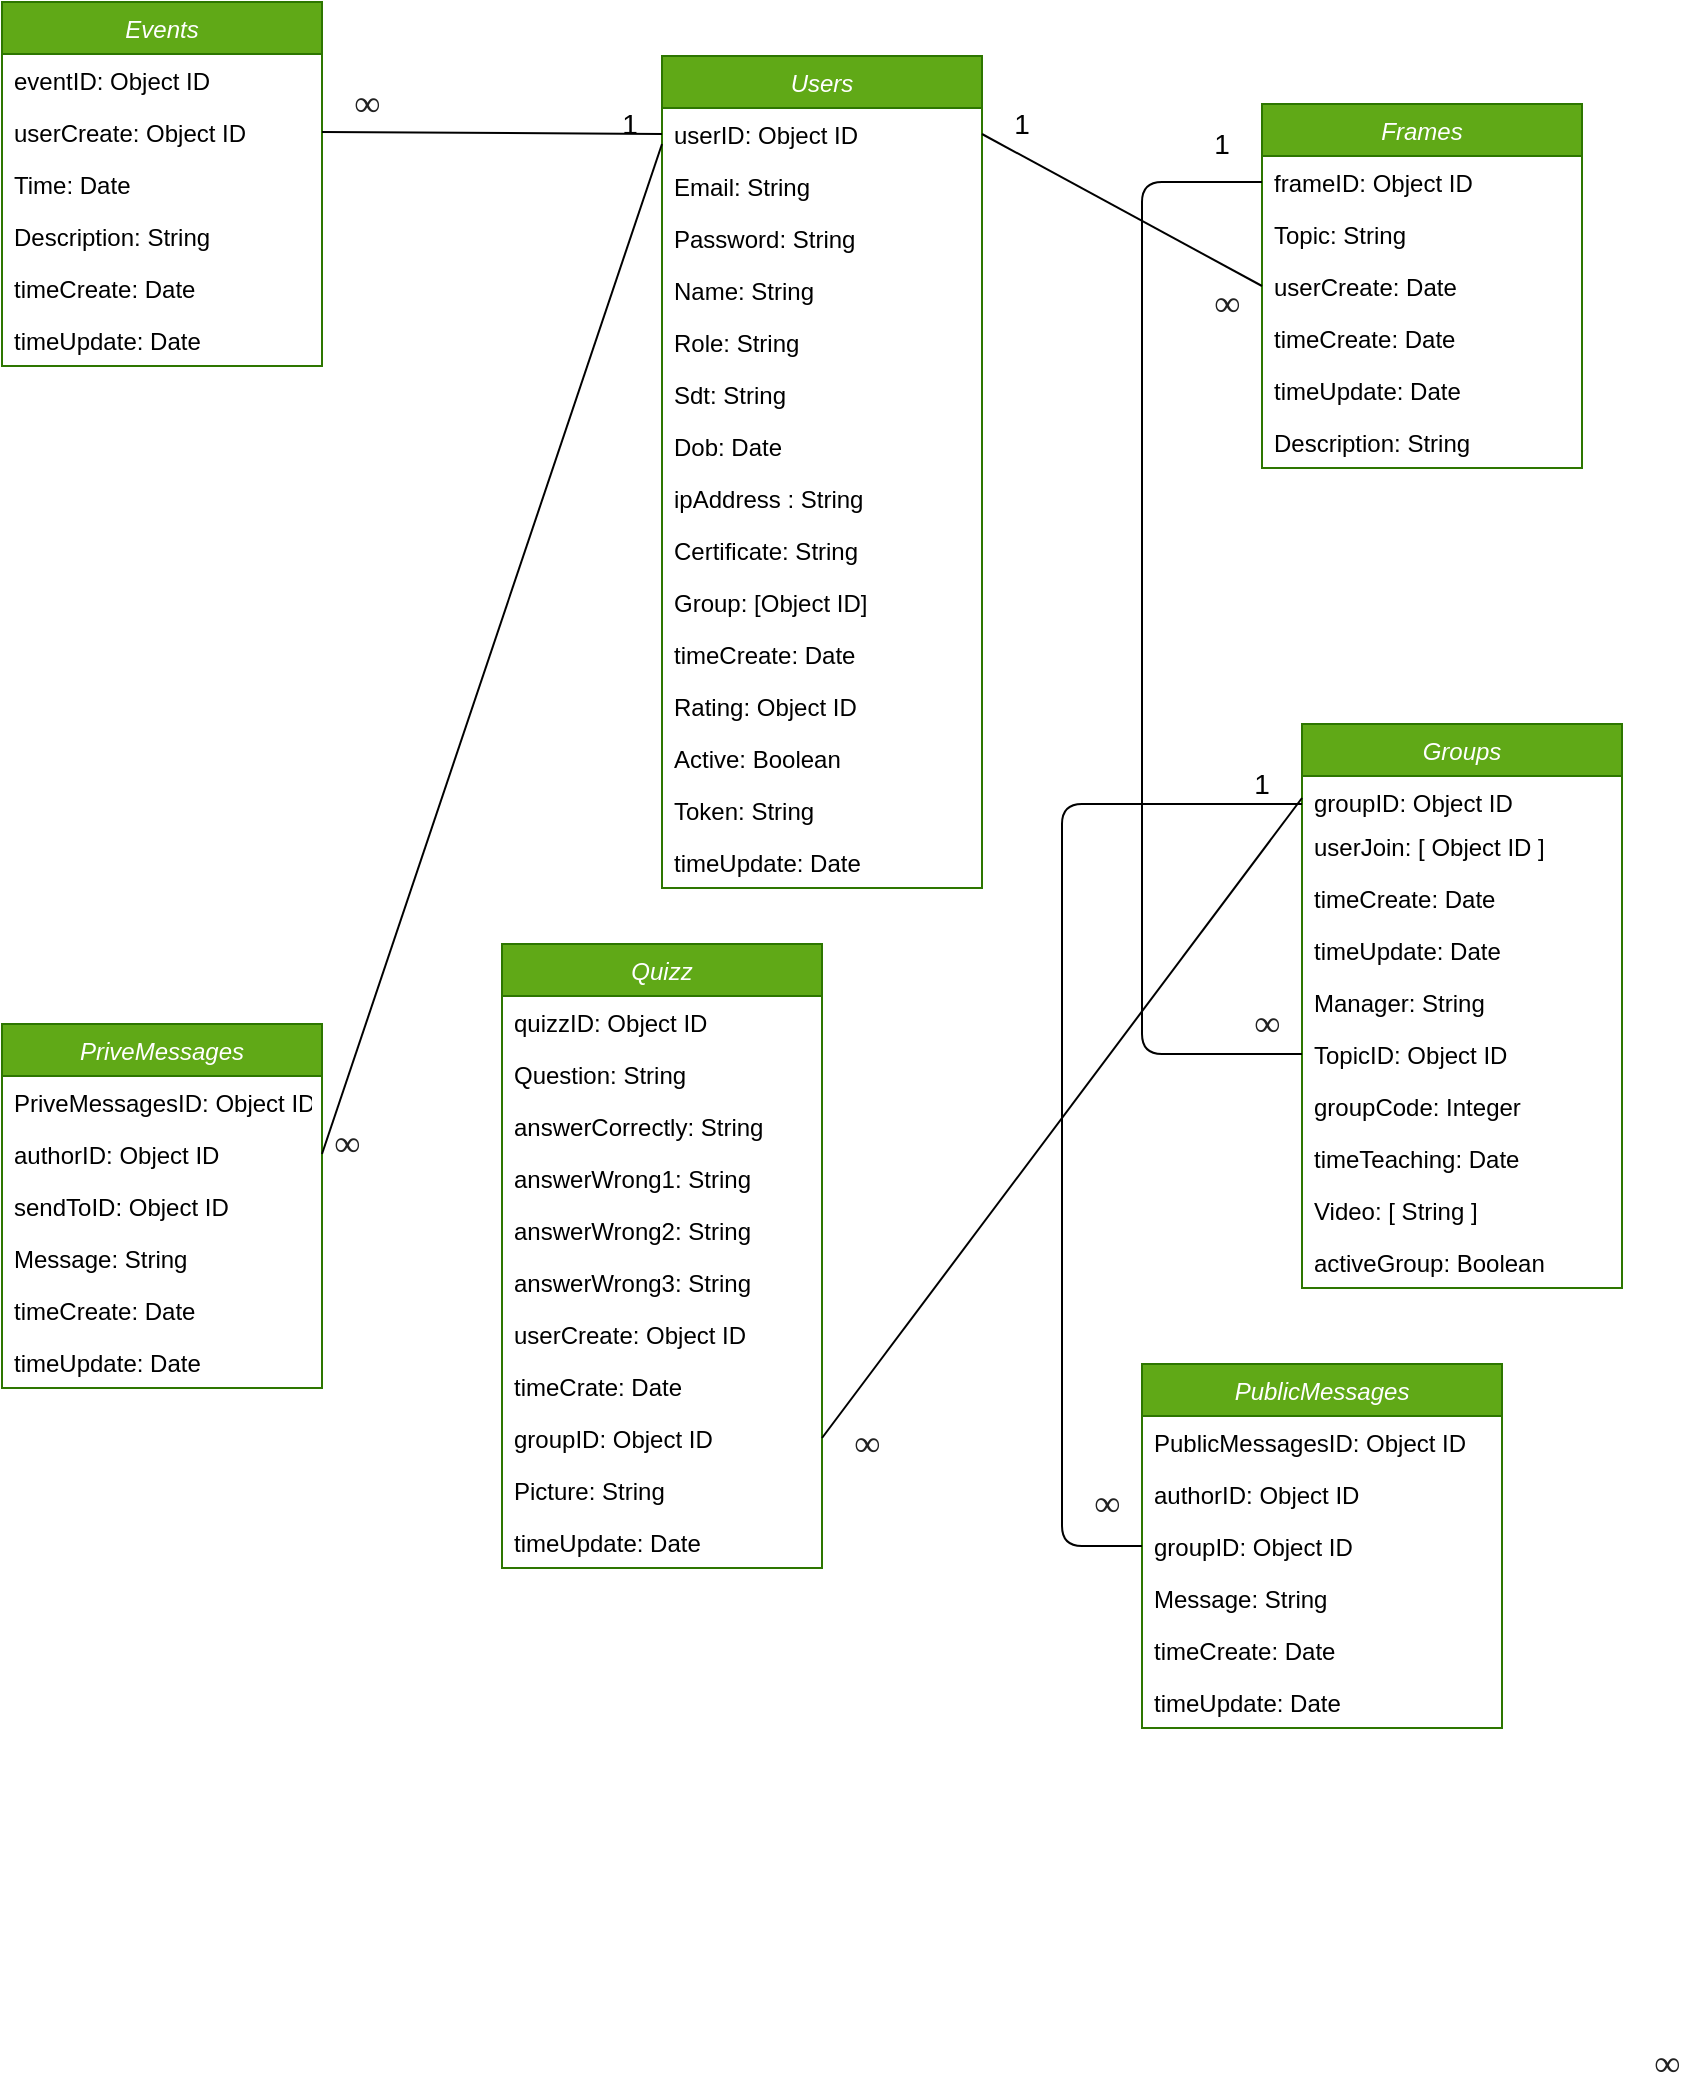 <mxfile version="14.4.4" type="github">
  <diagram id="C5RBs43oDa-KdzZeNtuy" name="Page-1">
    <mxGraphModel dx="868" dy="1651" grid="1" gridSize="10" guides="1" tooltips="1" connect="1" arrows="1" fold="1" page="1" pageScale="1" pageWidth="827" pageHeight="1169" math="0" shadow="0">
      <root>
        <mxCell id="WIyWlLk6GJQsqaUBKTNV-0" />
        <mxCell id="WIyWlLk6GJQsqaUBKTNV-1" parent="WIyWlLk6GJQsqaUBKTNV-0" />
        <mxCell id="zkfFHV4jXpPFQw0GAbJ--0" value="Users" style="swimlane;fontStyle=2;align=center;verticalAlign=top;childLayout=stackLayout;horizontal=1;startSize=26;horizontalStack=0;resizeParent=1;resizeLast=0;collapsible=1;marginBottom=0;rounded=0;shadow=0;strokeWidth=1;fillColor=#60a917;strokeColor=#2D7600;fontColor=#ffffff;" parent="WIyWlLk6GJQsqaUBKTNV-1" vertex="1">
          <mxGeometry x="430" y="-484" width="160" height="416" as="geometry">
            <mxRectangle x="230" y="140" width="160" height="26" as="alternateBounds" />
          </mxGeometry>
        </mxCell>
        <mxCell id="DKX2sRa082bbhXVmn_DM-65" value="userID: Object ID" style="text;align=left;verticalAlign=top;spacingLeft=4;spacingRight=4;overflow=hidden;rotatable=0;points=[[0,0.5],[1,0.5]];portConstraint=eastwest;rounded=0;shadow=0;html=0;" parent="zkfFHV4jXpPFQw0GAbJ--0" vertex="1">
          <mxGeometry y="26" width="160" height="26" as="geometry" />
        </mxCell>
        <mxCell id="DKX2sRa082bbhXVmn_DM-53" value="Email: String" style="text;align=left;verticalAlign=top;spacingLeft=4;spacingRight=4;overflow=hidden;rotatable=0;points=[[0,0.5],[1,0.5]];portConstraint=eastwest;" parent="zkfFHV4jXpPFQw0GAbJ--0" vertex="1">
          <mxGeometry y="52" width="160" height="26" as="geometry" />
        </mxCell>
        <mxCell id="DKX2sRa082bbhXVmn_DM-54" value="Password: String" style="text;align=left;verticalAlign=top;spacingLeft=4;spacingRight=4;overflow=hidden;rotatable=0;points=[[0,0.5],[1,0.5]];portConstraint=eastwest;rounded=0;shadow=0;html=0;" parent="zkfFHV4jXpPFQw0GAbJ--0" vertex="1">
          <mxGeometry y="78" width="160" height="26" as="geometry" />
        </mxCell>
        <mxCell id="DKX2sRa082bbhXVmn_DM-55" value="Name: String" style="text;align=left;verticalAlign=top;spacingLeft=4;spacingRight=4;overflow=hidden;rotatable=0;points=[[0,0.5],[1,0.5]];portConstraint=eastwest;rounded=0;shadow=0;html=0;" parent="zkfFHV4jXpPFQw0GAbJ--0" vertex="1">
          <mxGeometry y="104" width="160" height="26" as="geometry" />
        </mxCell>
        <mxCell id="DKX2sRa082bbhXVmn_DM-57" value="Role: String" style="text;align=left;verticalAlign=top;spacingLeft=4;spacingRight=4;overflow=hidden;rotatable=0;points=[[0,0.5],[1,0.5]];portConstraint=eastwest;" parent="zkfFHV4jXpPFQw0GAbJ--0" vertex="1">
          <mxGeometry y="130" width="160" height="26" as="geometry" />
        </mxCell>
        <mxCell id="DKX2sRa082bbhXVmn_DM-58" value="Sdt: String" style="text;align=left;verticalAlign=top;spacingLeft=4;spacingRight=4;overflow=hidden;rotatable=0;points=[[0,0.5],[1,0.5]];portConstraint=eastwest;" parent="zkfFHV4jXpPFQw0GAbJ--0" vertex="1">
          <mxGeometry y="156" width="160" height="26" as="geometry" />
        </mxCell>
        <mxCell id="DKX2sRa082bbhXVmn_DM-56" value="Dob: Date" style="text;align=left;verticalAlign=top;spacingLeft=4;spacingRight=4;overflow=hidden;rotatable=0;points=[[0,0.5],[1,0.5]];portConstraint=eastwest;" parent="zkfFHV4jXpPFQw0GAbJ--0" vertex="1">
          <mxGeometry y="182" width="160" height="26" as="geometry" />
        </mxCell>
        <mxCell id="DKX2sRa082bbhXVmn_DM-62" value="ipAddress : String" style="text;align=left;verticalAlign=top;spacingLeft=4;spacingRight=4;overflow=hidden;rotatable=0;points=[[0,0.5],[1,0.5]];portConstraint=eastwest;" parent="zkfFHV4jXpPFQw0GAbJ--0" vertex="1">
          <mxGeometry y="208" width="160" height="26" as="geometry" />
        </mxCell>
        <mxCell id="DKX2sRa082bbhXVmn_DM-64" value="Certificate: String" style="text;align=left;verticalAlign=top;spacingLeft=4;spacingRight=4;overflow=hidden;rotatable=0;points=[[0,0.5],[1,0.5]];portConstraint=eastwest;" parent="zkfFHV4jXpPFQw0GAbJ--0" vertex="1">
          <mxGeometry y="234" width="160" height="26" as="geometry" />
        </mxCell>
        <mxCell id="DKX2sRa082bbhXVmn_DM-61" value="Group: [Object ID]" style="text;align=left;verticalAlign=top;spacingLeft=4;spacingRight=4;overflow=hidden;rotatable=0;points=[[0,0.5],[1,0.5]];portConstraint=eastwest;" parent="zkfFHV4jXpPFQw0GAbJ--0" vertex="1">
          <mxGeometry y="260" width="160" height="26" as="geometry" />
        </mxCell>
        <mxCell id="DKX2sRa082bbhXVmn_DM-60" value="timeCreate: Date" style="text;align=left;verticalAlign=top;spacingLeft=4;spacingRight=4;overflow=hidden;rotatable=0;points=[[0,0.5],[1,0.5]];portConstraint=eastwest;" parent="zkfFHV4jXpPFQw0GAbJ--0" vertex="1">
          <mxGeometry y="286" width="160" height="26" as="geometry" />
        </mxCell>
        <mxCell id="DKX2sRa082bbhXVmn_DM-59" value="Rating: Object ID" style="text;align=left;verticalAlign=top;spacingLeft=4;spacingRight=4;overflow=hidden;rotatable=0;points=[[0,0.5],[1,0.5]];portConstraint=eastwest;" parent="zkfFHV4jXpPFQw0GAbJ--0" vertex="1">
          <mxGeometry y="312" width="160" height="26" as="geometry" />
        </mxCell>
        <mxCell id="DKX2sRa082bbhXVmn_DM-63" value="Active: Boolean" style="text;align=left;verticalAlign=top;spacingLeft=4;spacingRight=4;overflow=hidden;rotatable=0;points=[[0,0.5],[1,0.5]];portConstraint=eastwest;" parent="zkfFHV4jXpPFQw0GAbJ--0" vertex="1">
          <mxGeometry y="338" width="160" height="26" as="geometry" />
        </mxCell>
        <mxCell id="DKX2sRa082bbhXVmn_DM-79" value="Token: String" style="text;align=left;verticalAlign=top;spacingLeft=4;spacingRight=4;overflow=hidden;rotatable=0;points=[[0,0.5],[1,0.5]];portConstraint=eastwest;" parent="zkfFHV4jXpPFQw0GAbJ--0" vertex="1">
          <mxGeometry y="364" width="160" height="26" as="geometry" />
        </mxCell>
        <mxCell id="DkQtx-VCRcEFghvxK7rK-5" value="timeUpdate: Date" style="text;align=left;verticalAlign=top;spacingLeft=4;spacingRight=4;overflow=hidden;rotatable=0;points=[[0,0.5],[1,0.5]];portConstraint=eastwest;" parent="zkfFHV4jXpPFQw0GAbJ--0" vertex="1">
          <mxGeometry y="390" width="160" height="26" as="geometry" />
        </mxCell>
        <mxCell id="UrgilbvB2V-cs7pQ--tz-33" value="Quizz" style="swimlane;fontStyle=2;align=center;verticalAlign=top;childLayout=stackLayout;horizontal=1;startSize=26;horizontalStack=0;resizeParent=1;resizeLast=0;collapsible=1;marginBottom=0;rounded=0;shadow=0;strokeWidth=1;fillColor=#60a917;strokeColor=#2D7600;fontColor=#ffffff;" parent="WIyWlLk6GJQsqaUBKTNV-1" vertex="1">
          <mxGeometry x="350" y="-40" width="160" height="312" as="geometry">
            <mxRectangle x="230" y="140" width="160" height="26" as="alternateBounds" />
          </mxGeometry>
        </mxCell>
        <mxCell id="DKX2sRa082bbhXVmn_DM-69" value="quizzID: Object ID" style="text;align=left;verticalAlign=top;spacingLeft=4;spacingRight=4;overflow=hidden;rotatable=0;points=[[0,0.5],[1,0.5]];portConstraint=eastwest;" parent="UrgilbvB2V-cs7pQ--tz-33" vertex="1">
          <mxGeometry y="26" width="160" height="26" as="geometry" />
        </mxCell>
        <mxCell id="UrgilbvB2V-cs7pQ--tz-34" value="Question: String" style="text;align=left;verticalAlign=top;spacingLeft=4;spacingRight=4;overflow=hidden;rotatable=0;points=[[0,0.5],[1,0.5]];portConstraint=eastwest;" parent="UrgilbvB2V-cs7pQ--tz-33" vertex="1">
          <mxGeometry y="52" width="160" height="26" as="geometry" />
        </mxCell>
        <mxCell id="UrgilbvB2V-cs7pQ--tz-35" value="answerCorrectly: String" style="text;align=left;verticalAlign=top;spacingLeft=4;spacingRight=4;overflow=hidden;rotatable=0;points=[[0,0.5],[1,0.5]];portConstraint=eastwest;rounded=0;shadow=0;html=0;" parent="UrgilbvB2V-cs7pQ--tz-33" vertex="1">
          <mxGeometry y="78" width="160" height="26" as="geometry" />
        </mxCell>
        <mxCell id="UrgilbvB2V-cs7pQ--tz-36" value="answerWrong1: String" style="text;align=left;verticalAlign=top;spacingLeft=4;spacingRight=4;overflow=hidden;rotatable=0;points=[[0,0.5],[1,0.5]];portConstraint=eastwest;rounded=0;shadow=0;html=0;" parent="UrgilbvB2V-cs7pQ--tz-33" vertex="1">
          <mxGeometry y="104" width="160" height="26" as="geometry" />
        </mxCell>
        <mxCell id="UrgilbvB2V-cs7pQ--tz-37" value="answerWrong2: String" style="text;align=left;verticalAlign=top;spacingLeft=4;spacingRight=4;overflow=hidden;rotatable=0;points=[[0,0.5],[1,0.5]];portConstraint=eastwest;" parent="UrgilbvB2V-cs7pQ--tz-33" vertex="1">
          <mxGeometry y="130" width="160" height="26" as="geometry" />
        </mxCell>
        <mxCell id="UrgilbvB2V-cs7pQ--tz-38" value="answerWrong3: String" style="text;align=left;verticalAlign=top;spacingLeft=4;spacingRight=4;overflow=hidden;rotatable=0;points=[[0,0.5],[1,0.5]];portConstraint=eastwest;" parent="UrgilbvB2V-cs7pQ--tz-33" vertex="1">
          <mxGeometry y="156" width="160" height="26" as="geometry" />
        </mxCell>
        <mxCell id="UrgilbvB2V-cs7pQ--tz-39" value="userCreate: Object ID" style="text;align=left;verticalAlign=top;spacingLeft=4;spacingRight=4;overflow=hidden;rotatable=0;points=[[0,0.5],[1,0.5]];portConstraint=eastwest;" parent="UrgilbvB2V-cs7pQ--tz-33" vertex="1">
          <mxGeometry y="182" width="160" height="26" as="geometry" />
        </mxCell>
        <mxCell id="UrgilbvB2V-cs7pQ--tz-40" value="timeCrate: Date" style="text;align=left;verticalAlign=top;spacingLeft=4;spacingRight=4;overflow=hidden;rotatable=0;points=[[0,0.5],[1,0.5]];portConstraint=eastwest;" parent="UrgilbvB2V-cs7pQ--tz-33" vertex="1">
          <mxGeometry y="208" width="160" height="26" as="geometry" />
        </mxCell>
        <mxCell id="UrgilbvB2V-cs7pQ--tz-42" value="groupID: Object ID" style="text;align=left;verticalAlign=top;spacingLeft=4;spacingRight=4;overflow=hidden;rotatable=0;points=[[0,0.5],[1,0.5]];portConstraint=eastwest;" parent="UrgilbvB2V-cs7pQ--tz-33" vertex="1">
          <mxGeometry y="234" width="160" height="26" as="geometry" />
        </mxCell>
        <mxCell id="UrgilbvB2V-cs7pQ--tz-43" value="Picture: String" style="text;align=left;verticalAlign=top;spacingLeft=4;spacingRight=4;overflow=hidden;rotatable=0;points=[[0,0.5],[1,0.5]];portConstraint=eastwest;" parent="UrgilbvB2V-cs7pQ--tz-33" vertex="1">
          <mxGeometry y="260" width="160" height="26" as="geometry" />
        </mxCell>
        <mxCell id="DkQtx-VCRcEFghvxK7rK-2" value="timeUpdate: Date" style="text;align=left;verticalAlign=top;spacingLeft=4;spacingRight=4;overflow=hidden;rotatable=0;points=[[0,0.5],[1,0.5]];portConstraint=eastwest;" parent="UrgilbvB2V-cs7pQ--tz-33" vertex="1">
          <mxGeometry y="286" width="160" height="26" as="geometry" />
        </mxCell>
        <mxCell id="DKX2sRa082bbhXVmn_DM-1" value="Groups&#xa;" style="swimlane;fontStyle=2;align=center;verticalAlign=top;childLayout=stackLayout;horizontal=1;startSize=26;horizontalStack=0;resizeParent=1;resizeLast=0;collapsible=1;marginBottom=0;rounded=0;shadow=0;strokeWidth=1;fillColor=#60a917;strokeColor=#2D7600;fontColor=#ffffff;" parent="WIyWlLk6GJQsqaUBKTNV-1" vertex="1">
          <mxGeometry x="750" y="-150" width="160" height="282" as="geometry">
            <mxRectangle x="230" y="140" width="160" height="26" as="alternateBounds" />
          </mxGeometry>
        </mxCell>
        <mxCell id="DKX2sRa082bbhXVmn_DM-2" value="groupID: Object ID" style="text;align=left;verticalAlign=top;spacingLeft=4;spacingRight=4;overflow=hidden;rotatable=0;points=[[0,0.5],[1,0.5]];portConstraint=eastwest;" parent="DKX2sRa082bbhXVmn_DM-1" vertex="1">
          <mxGeometry y="26" width="160" height="22" as="geometry" />
        </mxCell>
        <mxCell id="DKX2sRa082bbhXVmn_DM-70" value="userJoin: [ Object ID ]" style="text;align=left;verticalAlign=top;spacingLeft=4;spacingRight=4;overflow=hidden;rotatable=0;points=[[0,0.5],[1,0.5]];portConstraint=eastwest;" parent="DKX2sRa082bbhXVmn_DM-1" vertex="1">
          <mxGeometry y="48" width="160" height="26" as="geometry" />
        </mxCell>
        <mxCell id="DKX2sRa082bbhXVmn_DM-3" value="timeCreate: Date" style="text;align=left;verticalAlign=top;spacingLeft=4;spacingRight=4;overflow=hidden;rotatable=0;points=[[0,0.5],[1,0.5]];portConstraint=eastwest;rounded=0;shadow=0;html=0;" parent="DKX2sRa082bbhXVmn_DM-1" vertex="1">
          <mxGeometry y="74" width="160" height="26" as="geometry" />
        </mxCell>
        <mxCell id="DKX2sRa082bbhXVmn_DM-4" value="timeUpdate: Date" style="text;align=left;verticalAlign=top;spacingLeft=4;spacingRight=4;overflow=hidden;rotatable=0;points=[[0,0.5],[1,0.5]];portConstraint=eastwest;rounded=0;shadow=0;html=0;" parent="DKX2sRa082bbhXVmn_DM-1" vertex="1">
          <mxGeometry y="100" width="160" height="26" as="geometry" />
        </mxCell>
        <mxCell id="DKX2sRa082bbhXVmn_DM-5" value="Manager: String" style="text;align=left;verticalAlign=top;spacingLeft=4;spacingRight=4;overflow=hidden;rotatable=0;points=[[0,0.5],[1,0.5]];portConstraint=eastwest;" parent="DKX2sRa082bbhXVmn_DM-1" vertex="1">
          <mxGeometry y="126" width="160" height="26" as="geometry" />
        </mxCell>
        <mxCell id="DKX2sRa082bbhXVmn_DM-7" value="TopicID: Object ID" style="text;align=left;verticalAlign=top;spacingLeft=4;spacingRight=4;overflow=hidden;rotatable=0;points=[[0,0.5],[1,0.5]];portConstraint=eastwest;" parent="DKX2sRa082bbhXVmn_DM-1" vertex="1">
          <mxGeometry y="152" width="160" height="26" as="geometry" />
        </mxCell>
        <mxCell id="DKX2sRa082bbhXVmn_DM-12" value="groupCode: Integer" style="text;align=left;verticalAlign=top;spacingLeft=4;spacingRight=4;overflow=hidden;rotatable=0;points=[[0,0.5],[1,0.5]];portConstraint=eastwest;" parent="DKX2sRa082bbhXVmn_DM-1" vertex="1">
          <mxGeometry y="178" width="160" height="26" as="geometry" />
        </mxCell>
        <mxCell id="LEWPxh1ZS7spPSa_Twc0-8" value="timeTeaching: Date" style="text;align=left;verticalAlign=top;spacingLeft=4;spacingRight=4;overflow=hidden;rotatable=0;points=[[0,0.5],[1,0.5]];portConstraint=eastwest;rounded=0;shadow=0;html=0;" vertex="1" parent="DKX2sRa082bbhXVmn_DM-1">
          <mxGeometry y="204" width="160" height="26" as="geometry" />
        </mxCell>
        <mxCell id="DKX2sRa082bbhXVmn_DM-134" value="Video: [ String ]" style="text;align=left;verticalAlign=top;spacingLeft=4;spacingRight=4;overflow=hidden;rotatable=0;points=[[0,0.5],[1,0.5]];portConstraint=eastwest;" parent="DKX2sRa082bbhXVmn_DM-1" vertex="1">
          <mxGeometry y="230" width="160" height="26" as="geometry" />
        </mxCell>
        <mxCell id="LEWPxh1ZS7spPSa_Twc0-20" value="activeGroup: Boolean" style="text;align=left;verticalAlign=top;spacingLeft=4;spacingRight=4;overflow=hidden;rotatable=0;points=[[0,0.5],[1,0.5]];portConstraint=eastwest;" vertex="1" parent="DKX2sRa082bbhXVmn_DM-1">
          <mxGeometry y="256" width="160" height="26" as="geometry" />
        </mxCell>
        <mxCell id="DKX2sRa082bbhXVmn_DM-21" value="PriveMessages" style="swimlane;fontStyle=2;align=center;verticalAlign=top;childLayout=stackLayout;horizontal=1;startSize=26;horizontalStack=0;resizeParent=1;resizeLast=0;collapsible=1;marginBottom=0;rounded=0;shadow=0;strokeWidth=1;fillColor=#60a917;strokeColor=#2D7600;fontColor=#ffffff;" parent="WIyWlLk6GJQsqaUBKTNV-1" vertex="1">
          <mxGeometry x="100" width="160" height="182" as="geometry">
            <mxRectangle x="230" y="140" width="160" height="26" as="alternateBounds" />
          </mxGeometry>
        </mxCell>
        <mxCell id="DKX2sRa082bbhXVmn_DM-22" value="PriveMessagesID: Object ID" style="text;align=left;verticalAlign=top;spacingLeft=4;spacingRight=4;overflow=hidden;rotatable=0;points=[[0,0.5],[1,0.5]];portConstraint=eastwest;" parent="DKX2sRa082bbhXVmn_DM-21" vertex="1">
          <mxGeometry y="26" width="160" height="26" as="geometry" />
        </mxCell>
        <mxCell id="DKX2sRa082bbhXVmn_DM-72" value="authorID: Object ID" style="text;align=left;verticalAlign=top;spacingLeft=4;spacingRight=4;overflow=hidden;rotatable=0;points=[[0,0.5],[1,0.5]];portConstraint=eastwest;" parent="DKX2sRa082bbhXVmn_DM-21" vertex="1">
          <mxGeometry y="52" width="160" height="26" as="geometry" />
        </mxCell>
        <mxCell id="DKX2sRa082bbhXVmn_DM-23" value="sendToID: Object ID" style="text;align=left;verticalAlign=top;spacingLeft=4;spacingRight=4;overflow=hidden;rotatable=0;points=[[0,0.5],[1,0.5]];portConstraint=eastwest;rounded=0;shadow=0;html=0;" parent="DKX2sRa082bbhXVmn_DM-21" vertex="1">
          <mxGeometry y="78" width="160" height="26" as="geometry" />
        </mxCell>
        <mxCell id="DKX2sRa082bbhXVmn_DM-24" value="Message: String" style="text;align=left;verticalAlign=top;spacingLeft=4;spacingRight=4;overflow=hidden;rotatable=0;points=[[0,0.5],[1,0.5]];portConstraint=eastwest;rounded=0;shadow=0;html=0;" parent="DKX2sRa082bbhXVmn_DM-21" vertex="1">
          <mxGeometry y="104" width="160" height="26" as="geometry" />
        </mxCell>
        <mxCell id="DKX2sRa082bbhXVmn_DM-28" value="timeCreate: Date" style="text;align=left;verticalAlign=top;spacingLeft=4;spacingRight=4;overflow=hidden;rotatable=0;points=[[0,0.5],[1,0.5]];portConstraint=eastwest;" parent="DKX2sRa082bbhXVmn_DM-21" vertex="1">
          <mxGeometry y="130" width="160" height="26" as="geometry" />
        </mxCell>
        <mxCell id="DKX2sRa082bbhXVmn_DM-29" value="timeUpdate: Date" style="text;align=left;verticalAlign=top;spacingLeft=4;spacingRight=4;overflow=hidden;rotatable=0;points=[[0,0.5],[1,0.5]];portConstraint=eastwest;" parent="DKX2sRa082bbhXVmn_DM-21" vertex="1">
          <mxGeometry y="156" width="160" height="26" as="geometry" />
        </mxCell>
        <mxCell id="DKX2sRa082bbhXVmn_DM-45" value="Frames" style="swimlane;fontStyle=2;align=center;verticalAlign=top;childLayout=stackLayout;horizontal=1;startSize=26;horizontalStack=0;resizeParent=1;resizeLast=0;collapsible=1;marginBottom=0;rounded=0;shadow=0;strokeWidth=1;fillColor=#60a917;strokeColor=#2D7600;fontColor=#ffffff;" parent="WIyWlLk6GJQsqaUBKTNV-1" vertex="1">
          <mxGeometry x="730" y="-460" width="160" height="182" as="geometry">
            <mxRectangle x="230" y="140" width="160" height="26" as="alternateBounds" />
          </mxGeometry>
        </mxCell>
        <mxCell id="DKX2sRa082bbhXVmn_DM-46" value="frameID: Object ID" style="text;align=left;verticalAlign=top;spacingLeft=4;spacingRight=4;overflow=hidden;rotatable=0;points=[[0,0.5],[1,0.5]];portConstraint=eastwest;" parent="DKX2sRa082bbhXVmn_DM-45" vertex="1">
          <mxGeometry y="26" width="160" height="26" as="geometry" />
        </mxCell>
        <mxCell id="DKX2sRa082bbhXVmn_DM-74" value="Topic: String" style="text;align=left;verticalAlign=top;spacingLeft=4;spacingRight=4;overflow=hidden;rotatable=0;points=[[0,0.5],[1,0.5]];portConstraint=eastwest;" parent="DKX2sRa082bbhXVmn_DM-45" vertex="1">
          <mxGeometry y="52" width="160" height="26" as="geometry" />
        </mxCell>
        <mxCell id="DKX2sRa082bbhXVmn_DM-47" value="userCreate: Date" style="text;align=left;verticalAlign=top;spacingLeft=4;spacingRight=4;overflow=hidden;rotatable=0;points=[[0,0.5],[1,0.5]];portConstraint=eastwest;rounded=0;shadow=0;html=0;" parent="DKX2sRa082bbhXVmn_DM-45" vertex="1">
          <mxGeometry y="78" width="160" height="26" as="geometry" />
        </mxCell>
        <mxCell id="DKX2sRa082bbhXVmn_DM-49" value="timeCreate: Date" style="text;align=left;verticalAlign=top;spacingLeft=4;spacingRight=4;overflow=hidden;rotatable=0;points=[[0,0.5],[1,0.5]];portConstraint=eastwest;" parent="DKX2sRa082bbhXVmn_DM-45" vertex="1">
          <mxGeometry y="104" width="160" height="26" as="geometry" />
        </mxCell>
        <mxCell id="DKX2sRa082bbhXVmn_DM-50" value="timeUpdate: Date" style="text;align=left;verticalAlign=top;spacingLeft=4;spacingRight=4;overflow=hidden;rotatable=0;points=[[0,0.5],[1,0.5]];portConstraint=eastwest;" parent="DKX2sRa082bbhXVmn_DM-45" vertex="1">
          <mxGeometry y="130" width="160" height="26" as="geometry" />
        </mxCell>
        <mxCell id="DKX2sRa082bbhXVmn_DM-75" value="Description: String" style="text;align=left;verticalAlign=top;spacingLeft=4;spacingRight=4;overflow=hidden;rotatable=0;points=[[0,0.5],[1,0.5]];portConstraint=eastwest;" parent="DKX2sRa082bbhXVmn_DM-45" vertex="1">
          <mxGeometry y="156" width="160" height="26" as="geometry" />
        </mxCell>
        <mxCell id="DKX2sRa082bbhXVmn_DM-129" value="&lt;span style=&quot;color: rgb(34 , 34 , 34) ; font-family: &amp;#34;source serif pro&amp;#34; , serif ; font-size: 18.379px ; background-color: rgb(255 , 255 , 255)&quot;&gt;∞&amp;nbsp;&lt;/span&gt;" style="text;html=1;strokeColor=none;fillColor=none;align=center;verticalAlign=middle;whiteSpace=wrap;rounded=0;" parent="WIyWlLk6GJQsqaUBKTNV-1" vertex="1">
          <mxGeometry x="920" y="510" width="30" height="20" as="geometry" />
        </mxCell>
        <mxCell id="DKX2sRa082bbhXVmn_DM-154" value="1" style="text;html=1;strokeColor=none;fillColor=none;align=center;verticalAlign=middle;whiteSpace=wrap;rounded=0;fontSize=14;" parent="WIyWlLk6GJQsqaUBKTNV-1" vertex="1">
          <mxGeometry x="590" y="-460" width="40" height="20" as="geometry" />
        </mxCell>
        <mxCell id="LEWPxh1ZS7spPSa_Twc0-0" value="PublicMessages" style="swimlane;fontStyle=2;align=center;verticalAlign=top;childLayout=stackLayout;horizontal=1;startSize=26;horizontalStack=0;resizeParent=1;resizeLast=0;collapsible=1;marginBottom=0;rounded=0;shadow=0;strokeWidth=1;fillColor=#60a917;strokeColor=#2D7600;fontColor=#ffffff;" vertex="1" parent="WIyWlLk6GJQsqaUBKTNV-1">
          <mxGeometry x="670" y="170" width="180" height="182" as="geometry">
            <mxRectangle x="230" y="140" width="160" height="26" as="alternateBounds" />
          </mxGeometry>
        </mxCell>
        <mxCell id="LEWPxh1ZS7spPSa_Twc0-1" value="PublicMessagesID: Object ID" style="text;align=left;verticalAlign=top;spacingLeft=4;spacingRight=4;overflow=hidden;rotatable=0;points=[[0,0.5],[1,0.5]];portConstraint=eastwest;" vertex="1" parent="LEWPxh1ZS7spPSa_Twc0-0">
          <mxGeometry y="26" width="180" height="26" as="geometry" />
        </mxCell>
        <mxCell id="LEWPxh1ZS7spPSa_Twc0-2" value="authorID: Object ID" style="text;align=left;verticalAlign=top;spacingLeft=4;spacingRight=4;overflow=hidden;rotatable=0;points=[[0,0.5],[1,0.5]];portConstraint=eastwest;" vertex="1" parent="LEWPxh1ZS7spPSa_Twc0-0">
          <mxGeometry y="52" width="180" height="26" as="geometry" />
        </mxCell>
        <mxCell id="LEWPxh1ZS7spPSa_Twc0-3" value="groupID: Object ID" style="text;align=left;verticalAlign=top;spacingLeft=4;spacingRight=4;overflow=hidden;rotatable=0;points=[[0,0.5],[1,0.5]];portConstraint=eastwest;rounded=0;shadow=0;html=0;" vertex="1" parent="LEWPxh1ZS7spPSa_Twc0-0">
          <mxGeometry y="78" width="180" height="26" as="geometry" />
        </mxCell>
        <mxCell id="LEWPxh1ZS7spPSa_Twc0-4" value="Message: String" style="text;align=left;verticalAlign=top;spacingLeft=4;spacingRight=4;overflow=hidden;rotatable=0;points=[[0,0.5],[1,0.5]];portConstraint=eastwest;rounded=0;shadow=0;html=0;" vertex="1" parent="LEWPxh1ZS7spPSa_Twc0-0">
          <mxGeometry y="104" width="180" height="26" as="geometry" />
        </mxCell>
        <mxCell id="LEWPxh1ZS7spPSa_Twc0-5" value="timeCreate: Date" style="text;align=left;verticalAlign=top;spacingLeft=4;spacingRight=4;overflow=hidden;rotatable=0;points=[[0,0.5],[1,0.5]];portConstraint=eastwest;" vertex="1" parent="LEWPxh1ZS7spPSa_Twc0-0">
          <mxGeometry y="130" width="180" height="26" as="geometry" />
        </mxCell>
        <mxCell id="LEWPxh1ZS7spPSa_Twc0-6" value="timeUpdate: Date" style="text;align=left;verticalAlign=top;spacingLeft=4;spacingRight=4;overflow=hidden;rotatable=0;points=[[0,0.5],[1,0.5]];portConstraint=eastwest;" vertex="1" parent="LEWPxh1ZS7spPSa_Twc0-0">
          <mxGeometry y="156" width="180" height="26" as="geometry" />
        </mxCell>
        <mxCell id="LEWPxh1ZS7spPSa_Twc0-21" value="Events" style="swimlane;fontStyle=2;align=center;verticalAlign=top;childLayout=stackLayout;horizontal=1;startSize=26;horizontalStack=0;resizeParent=1;resizeLast=0;collapsible=1;marginBottom=0;rounded=0;shadow=0;strokeWidth=1;fillColor=#60a917;strokeColor=#2D7600;fontColor=#ffffff;" vertex="1" parent="WIyWlLk6GJQsqaUBKTNV-1">
          <mxGeometry x="100" y="-511" width="160" height="182" as="geometry">
            <mxRectangle x="230" y="140" width="160" height="26" as="alternateBounds" />
          </mxGeometry>
        </mxCell>
        <mxCell id="LEWPxh1ZS7spPSa_Twc0-22" value="eventID: Object ID" style="text;align=left;verticalAlign=top;spacingLeft=4;spacingRight=4;overflow=hidden;rotatable=0;points=[[0,0.5],[1,0.5]];portConstraint=eastwest;" vertex="1" parent="LEWPxh1ZS7spPSa_Twc0-21">
          <mxGeometry y="26" width="160" height="26" as="geometry" />
        </mxCell>
        <mxCell id="LEWPxh1ZS7spPSa_Twc0-23" value="userCreate: Object ID" style="text;align=left;verticalAlign=top;spacingLeft=4;spacingRight=4;overflow=hidden;rotatable=0;points=[[0,0.5],[1,0.5]];portConstraint=eastwest;" vertex="1" parent="LEWPxh1ZS7spPSa_Twc0-21">
          <mxGeometry y="52" width="160" height="26" as="geometry" />
        </mxCell>
        <mxCell id="LEWPxh1ZS7spPSa_Twc0-24" value="Time: Date" style="text;align=left;verticalAlign=top;spacingLeft=4;spacingRight=4;overflow=hidden;rotatable=0;points=[[0,0.5],[1,0.5]];portConstraint=eastwest;rounded=0;shadow=0;html=0;" vertex="1" parent="LEWPxh1ZS7spPSa_Twc0-21">
          <mxGeometry y="78" width="160" height="26" as="geometry" />
        </mxCell>
        <mxCell id="LEWPxh1ZS7spPSa_Twc0-25" value="Description: String" style="text;align=left;verticalAlign=top;spacingLeft=4;spacingRight=4;overflow=hidden;rotatable=0;points=[[0,0.5],[1,0.5]];portConstraint=eastwest;rounded=0;shadow=0;html=0;" vertex="1" parent="LEWPxh1ZS7spPSa_Twc0-21">
          <mxGeometry y="104" width="160" height="26" as="geometry" />
        </mxCell>
        <mxCell id="LEWPxh1ZS7spPSa_Twc0-26" value="timeCreate: Date" style="text;align=left;verticalAlign=top;spacingLeft=4;spacingRight=4;overflow=hidden;rotatable=0;points=[[0,0.5],[1,0.5]];portConstraint=eastwest;" vertex="1" parent="LEWPxh1ZS7spPSa_Twc0-21">
          <mxGeometry y="130" width="160" height="26" as="geometry" />
        </mxCell>
        <mxCell id="LEWPxh1ZS7spPSa_Twc0-27" value="timeUpdate: Date" style="text;align=left;verticalAlign=top;spacingLeft=4;spacingRight=4;overflow=hidden;rotatable=0;points=[[0,0.5],[1,0.5]];portConstraint=eastwest;" vertex="1" parent="LEWPxh1ZS7spPSa_Twc0-21">
          <mxGeometry y="156" width="160" height="26" as="geometry" />
        </mxCell>
        <mxCell id="LEWPxh1ZS7spPSa_Twc0-28" value="" style="endArrow=none;html=1;exitX=0;exitY=0.5;exitDx=0;exitDy=0;entryX=1;entryY=0.5;entryDx=0;entryDy=0;" edge="1" parent="WIyWlLk6GJQsqaUBKTNV-1" source="DKX2sRa082bbhXVmn_DM-47" target="DKX2sRa082bbhXVmn_DM-65">
          <mxGeometry width="50" height="50" relative="1" as="geometry">
            <mxPoint x="460" y="-330" as="sourcePoint" />
            <mxPoint x="510" y="-380" as="targetPoint" />
          </mxGeometry>
        </mxCell>
        <mxCell id="LEWPxh1ZS7spPSa_Twc0-29" value="" style="endArrow=none;html=1;exitX=0;exitY=0.5;exitDx=0;exitDy=0;entryX=0;entryY=0.5;entryDx=0;entryDy=0;" edge="1" parent="WIyWlLk6GJQsqaUBKTNV-1" source="DKX2sRa082bbhXVmn_DM-7" target="DKX2sRa082bbhXVmn_DM-46">
          <mxGeometry width="50" height="50" relative="1" as="geometry">
            <mxPoint x="460" y="-230" as="sourcePoint" />
            <mxPoint x="510" y="-280" as="targetPoint" />
            <Array as="points">
              <mxPoint x="670" y="15" />
              <mxPoint x="670" y="-421" />
            </Array>
          </mxGeometry>
        </mxCell>
        <mxCell id="LEWPxh1ZS7spPSa_Twc0-30" value="" style="endArrow=none;html=1;exitX=0;exitY=0.5;exitDx=0;exitDy=0;entryX=1;entryY=0.5;entryDx=0;entryDy=0;" edge="1" parent="WIyWlLk6GJQsqaUBKTNV-1" source="DKX2sRa082bbhXVmn_DM-2" target="UrgilbvB2V-cs7pQ--tz-42">
          <mxGeometry width="50" height="50" relative="1" as="geometry">
            <mxPoint x="460" y="-130" as="sourcePoint" />
            <mxPoint x="510" y="-180" as="targetPoint" />
          </mxGeometry>
        </mxCell>
        <mxCell id="LEWPxh1ZS7spPSa_Twc0-31" value="" style="endArrow=none;html=1;exitX=1;exitY=0.5;exitDx=0;exitDy=0;entryX=0;entryY=0.5;entryDx=0;entryDy=0;" edge="1" parent="WIyWlLk6GJQsqaUBKTNV-1" source="LEWPxh1ZS7spPSa_Twc0-23" target="DKX2sRa082bbhXVmn_DM-65">
          <mxGeometry width="50" height="50" relative="1" as="geometry">
            <mxPoint x="460" y="-130" as="sourcePoint" />
            <mxPoint x="510" y="-180" as="targetPoint" />
          </mxGeometry>
        </mxCell>
        <mxCell id="LEWPxh1ZS7spPSa_Twc0-32" value="" style="endArrow=none;html=1;exitX=1;exitY=0.5;exitDx=0;exitDy=0;" edge="1" parent="WIyWlLk6GJQsqaUBKTNV-1" source="DKX2sRa082bbhXVmn_DM-72">
          <mxGeometry width="50" height="50" relative="1" as="geometry">
            <mxPoint x="580" y="90" as="sourcePoint" />
            <mxPoint x="430" y="-440" as="targetPoint" />
          </mxGeometry>
        </mxCell>
        <mxCell id="LEWPxh1ZS7spPSa_Twc0-33" value="" style="endArrow=none;html=1;exitX=0;exitY=0.5;exitDx=0;exitDy=0;entryX=0;entryY=-0.308;entryDx=0;entryDy=0;entryPerimeter=0;" edge="1" parent="WIyWlLk6GJQsqaUBKTNV-1" source="LEWPxh1ZS7spPSa_Twc0-3" target="DKX2sRa082bbhXVmn_DM-70">
          <mxGeometry width="50" height="50" relative="1" as="geometry">
            <mxPoint x="460" y="-30" as="sourcePoint" />
            <mxPoint x="510" y="-80" as="targetPoint" />
            <Array as="points">
              <mxPoint x="630" y="261" />
              <mxPoint x="630" y="-110" />
            </Array>
          </mxGeometry>
        </mxCell>
        <mxCell id="LEWPxh1ZS7spPSa_Twc0-34" value="&lt;span style=&quot;color: rgb(34 , 34 , 34) ; font-family: &amp;#34;source serif pro&amp;#34; , serif ; font-size: 18.379px ; background-color: rgb(255 , 255 , 255)&quot;&gt;∞&amp;nbsp;&lt;/span&gt;" style="text;html=1;strokeColor=none;fillColor=none;align=center;verticalAlign=middle;whiteSpace=wrap;rounded=0;" vertex="1" parent="WIyWlLk6GJQsqaUBKTNV-1">
          <mxGeometry x="260" y="50" width="30" height="20" as="geometry" />
        </mxCell>
        <mxCell id="LEWPxh1ZS7spPSa_Twc0-35" value="&lt;span style=&quot;color: rgb(34 , 34 , 34) ; font-family: &amp;#34;source serif pro&amp;#34; , serif ; font-size: 18.379px ; background-color: rgb(255 , 255 , 255)&quot;&gt;∞&amp;nbsp;&lt;/span&gt;" style="text;html=1;strokeColor=none;fillColor=none;align=center;verticalAlign=middle;whiteSpace=wrap;rounded=0;" vertex="1" parent="WIyWlLk6GJQsqaUBKTNV-1">
          <mxGeometry x="700" y="-370" width="30" height="20" as="geometry" />
        </mxCell>
        <mxCell id="LEWPxh1ZS7spPSa_Twc0-36" value="&lt;span style=&quot;color: rgb(34 , 34 , 34) ; font-family: &amp;#34;source serif pro&amp;#34; , serif ; font-size: 18.379px ; background-color: rgb(255 , 255 , 255)&quot;&gt;∞&amp;nbsp;&lt;/span&gt;" style="text;html=1;strokeColor=none;fillColor=none;align=center;verticalAlign=middle;whiteSpace=wrap;rounded=0;" vertex="1" parent="WIyWlLk6GJQsqaUBKTNV-1">
          <mxGeometry x="720" y="-10" width="30" height="20" as="geometry" />
        </mxCell>
        <mxCell id="LEWPxh1ZS7spPSa_Twc0-37" value="&lt;span style=&quot;color: rgb(34 , 34 , 34) ; font-family: &amp;#34;source serif pro&amp;#34; , serif ; font-size: 18.379px ; background-color: rgb(255 , 255 , 255)&quot;&gt;∞&amp;nbsp;&lt;/span&gt;" style="text;html=1;strokeColor=none;fillColor=none;align=center;verticalAlign=middle;whiteSpace=wrap;rounded=0;" vertex="1" parent="WIyWlLk6GJQsqaUBKTNV-1">
          <mxGeometry x="640" y="230" width="30" height="20" as="geometry" />
        </mxCell>
        <mxCell id="LEWPxh1ZS7spPSa_Twc0-38" value="1" style="text;html=1;strokeColor=none;fillColor=none;align=center;verticalAlign=middle;whiteSpace=wrap;rounded=0;fontSize=14;" vertex="1" parent="WIyWlLk6GJQsqaUBKTNV-1">
          <mxGeometry x="710" y="-130" width="40" height="20" as="geometry" />
        </mxCell>
        <mxCell id="LEWPxh1ZS7spPSa_Twc0-39" value="1" style="text;html=1;strokeColor=none;fillColor=none;align=center;verticalAlign=middle;whiteSpace=wrap;rounded=0;fontSize=14;" vertex="1" parent="WIyWlLk6GJQsqaUBKTNV-1">
          <mxGeometry x="394" y="-460" width="40" height="20" as="geometry" />
        </mxCell>
        <mxCell id="LEWPxh1ZS7spPSa_Twc0-40" value="&lt;span style=&quot;color: rgb(34 , 34 , 34) ; font-family: &amp;#34;source serif pro&amp;#34; , serif ; font-size: 18.379px ; background-color: rgb(255 , 255 , 255)&quot;&gt;∞&amp;nbsp;&lt;/span&gt;" style="text;html=1;strokeColor=none;fillColor=none;align=center;verticalAlign=middle;whiteSpace=wrap;rounded=0;" vertex="1" parent="WIyWlLk6GJQsqaUBKTNV-1">
          <mxGeometry x="270" y="-470" width="30" height="20" as="geometry" />
        </mxCell>
        <mxCell id="LEWPxh1ZS7spPSa_Twc0-42" value="1" style="text;html=1;strokeColor=none;fillColor=none;align=center;verticalAlign=middle;whiteSpace=wrap;rounded=0;fontSize=14;" vertex="1" parent="WIyWlLk6GJQsqaUBKTNV-1">
          <mxGeometry x="690" y="-450" width="40" height="20" as="geometry" />
        </mxCell>
        <mxCell id="LEWPxh1ZS7spPSa_Twc0-44" value="&lt;span style=&quot;color: rgb(34 , 34 , 34) ; font-family: &amp;#34;source serif pro&amp;#34; , serif ; font-size: 18.379px ; background-color: rgb(255 , 255 , 255)&quot;&gt;∞&amp;nbsp;&lt;/span&gt;" style="text;html=1;strokeColor=none;fillColor=none;align=center;verticalAlign=middle;whiteSpace=wrap;rounded=0;" vertex="1" parent="WIyWlLk6GJQsqaUBKTNV-1">
          <mxGeometry x="520" y="200" width="30" height="20" as="geometry" />
        </mxCell>
      </root>
    </mxGraphModel>
  </diagram>
</mxfile>
